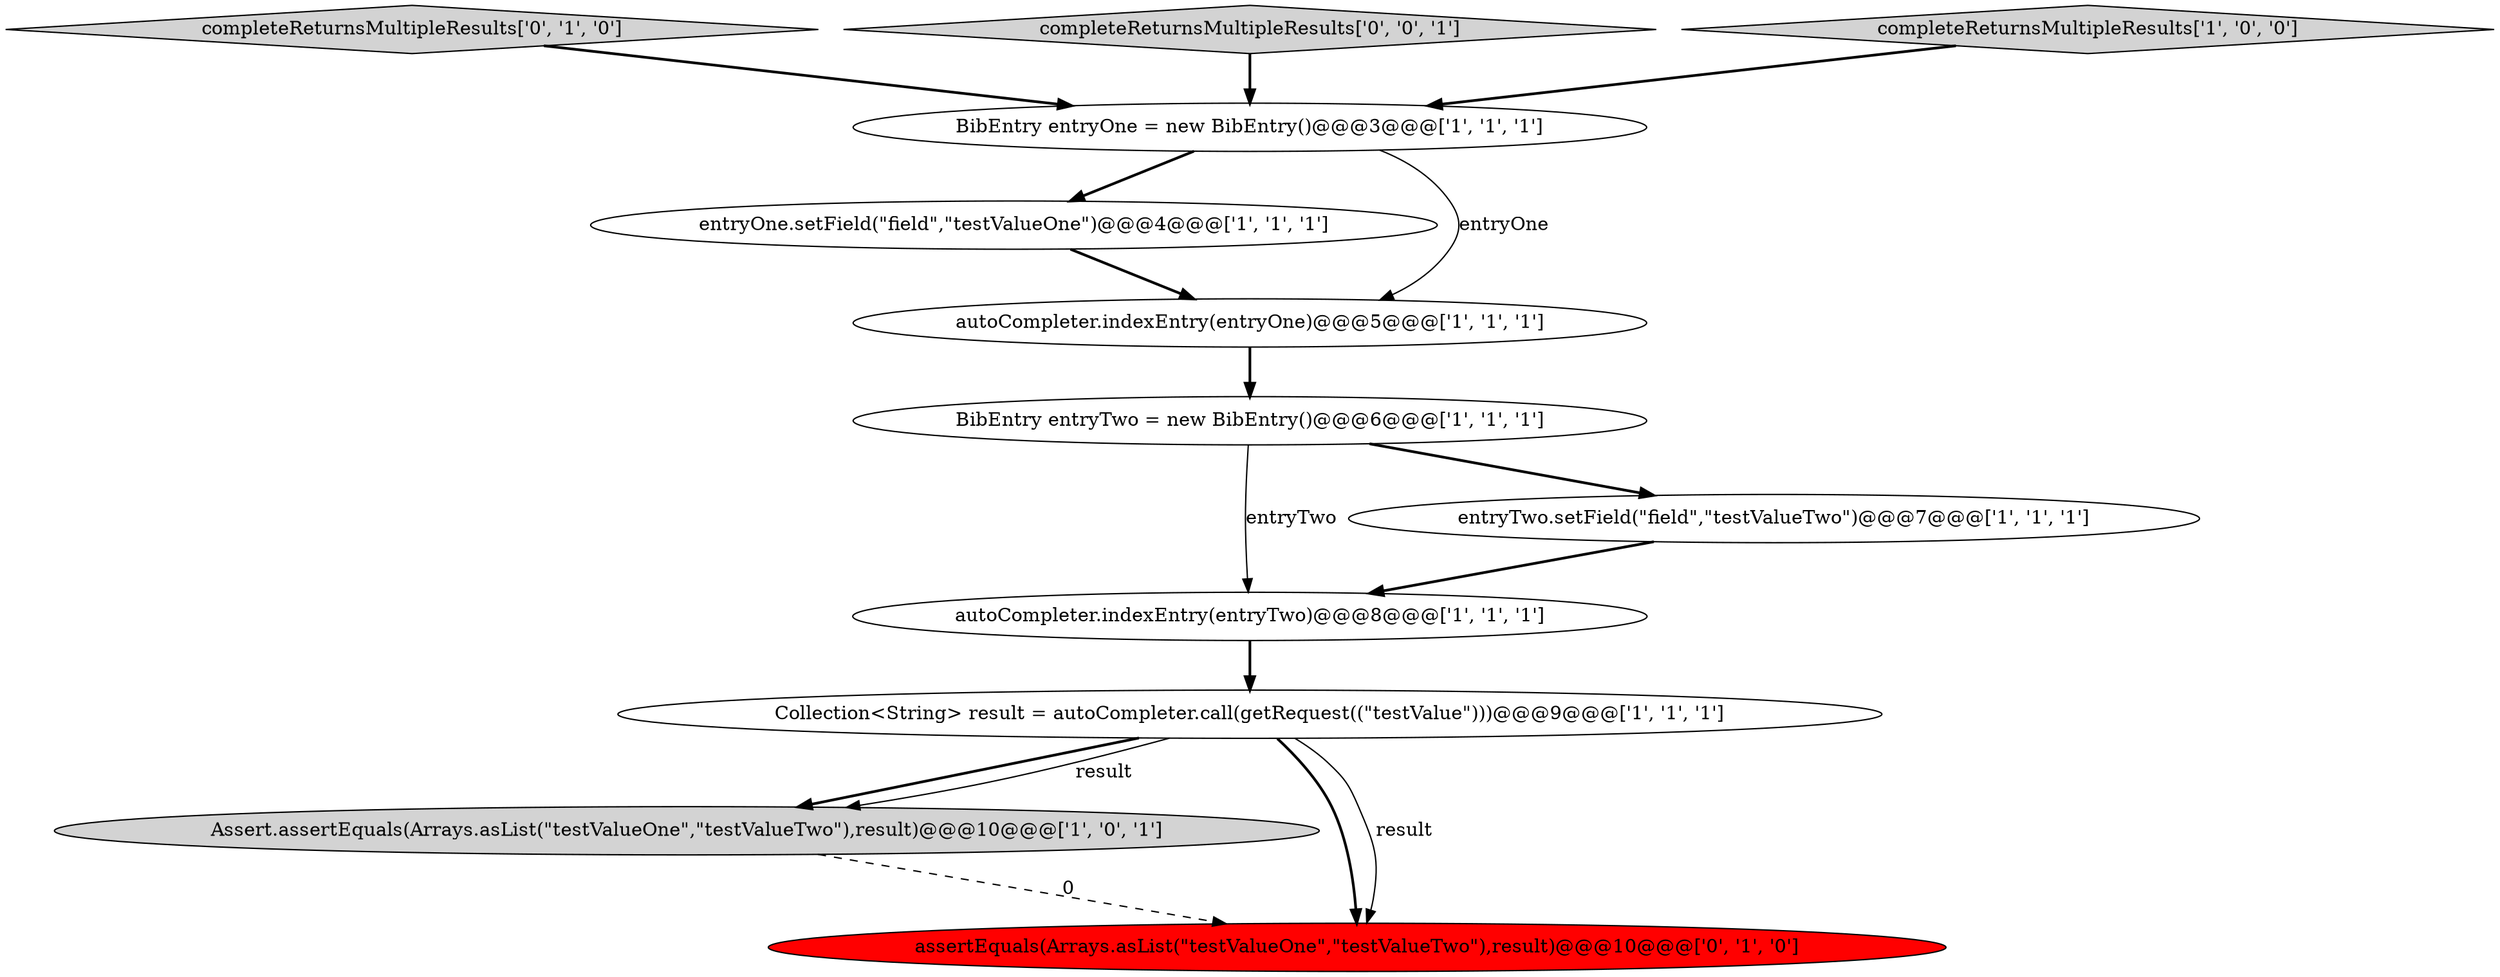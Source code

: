 digraph {
6 [style = filled, label = "entryOne.setField(\"field\",\"testValueOne\")@@@4@@@['1', '1', '1']", fillcolor = white, shape = ellipse image = "AAA0AAABBB1BBB"];
8 [style = filled, label = "autoCompleter.indexEntry(entryTwo)@@@8@@@['1', '1', '1']", fillcolor = white, shape = ellipse image = "AAA0AAABBB1BBB"];
2 [style = filled, label = "BibEntry entryOne = new BibEntry()@@@3@@@['1', '1', '1']", fillcolor = white, shape = ellipse image = "AAA0AAABBB1BBB"];
7 [style = filled, label = "Collection<String> result = autoCompleter.call(getRequest((\"testValue\")))@@@9@@@['1', '1', '1']", fillcolor = white, shape = ellipse image = "AAA0AAABBB1BBB"];
3 [style = filled, label = "autoCompleter.indexEntry(entryOne)@@@5@@@['1', '1', '1']", fillcolor = white, shape = ellipse image = "AAA0AAABBB1BBB"];
10 [style = filled, label = "completeReturnsMultipleResults['0', '1', '0']", fillcolor = lightgray, shape = diamond image = "AAA0AAABBB2BBB"];
11 [style = filled, label = "completeReturnsMultipleResults['0', '0', '1']", fillcolor = lightgray, shape = diamond image = "AAA0AAABBB3BBB"];
1 [style = filled, label = "completeReturnsMultipleResults['1', '0', '0']", fillcolor = lightgray, shape = diamond image = "AAA0AAABBB1BBB"];
5 [style = filled, label = "Assert.assertEquals(Arrays.asList(\"testValueOne\",\"testValueTwo\"),result)@@@10@@@['1', '0', '1']", fillcolor = lightgray, shape = ellipse image = "AAA0AAABBB1BBB"];
4 [style = filled, label = "BibEntry entryTwo = new BibEntry()@@@6@@@['1', '1', '1']", fillcolor = white, shape = ellipse image = "AAA0AAABBB1BBB"];
0 [style = filled, label = "entryTwo.setField(\"field\",\"testValueTwo\")@@@7@@@['1', '1', '1']", fillcolor = white, shape = ellipse image = "AAA0AAABBB1BBB"];
9 [style = filled, label = "assertEquals(Arrays.asList(\"testValueOne\",\"testValueTwo\"),result)@@@10@@@['0', '1', '0']", fillcolor = red, shape = ellipse image = "AAA1AAABBB2BBB"];
7->9 [style = bold, label=""];
6->3 [style = bold, label=""];
4->8 [style = solid, label="entryTwo"];
5->9 [style = dashed, label="0"];
10->2 [style = bold, label=""];
7->5 [style = bold, label=""];
1->2 [style = bold, label=""];
7->5 [style = solid, label="result"];
3->4 [style = bold, label=""];
2->6 [style = bold, label=""];
11->2 [style = bold, label=""];
7->9 [style = solid, label="result"];
8->7 [style = bold, label=""];
4->0 [style = bold, label=""];
0->8 [style = bold, label=""];
2->3 [style = solid, label="entryOne"];
}

